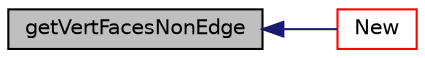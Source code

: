 digraph "getVertFacesNonEdge"
{
  bgcolor="transparent";
  edge [fontname="Helvetica",fontsize="10",labelfontname="Helvetica",labelfontsize="10"];
  node [fontname="Helvetica",fontsize="10",shape=record];
  rankdir="LR";
  Node201 [label="getVertFacesNonEdge",height=0.2,width=0.4,color="black", fillcolor="grey75", style="filled", fontcolor="black"];
  Node201 -> Node202 [dir="back",color="midnightblue",fontsize="10",style="solid",fontname="Helvetica"];
  Node202 [label="New",height=0.2,width=0.4,color="red",URL="$a22217.html#aa85b29936be163f8478c7eb3f4081830",tooltip="Return a reference to the selected cellLooper. "];
}
